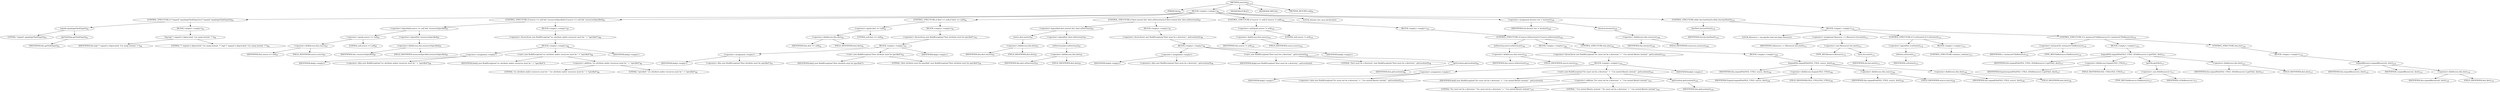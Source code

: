 digraph "execute" {  
"86" [label = <(METHOD,execute)<SUB>82</SUB>> ]
"4" [label = <(PARAM,this)<SUB>82</SUB>> ]
"87" [label = <(BLOCK,&lt;empty&gt;,&lt;empty&gt;)<SUB>82</SUB>> ]
"88" [label = <(CONTROL_STRUCTURE,if (&quot;expand&quot;.equals(getTaskType())),if (&quot;expand&quot;.equals(getTaskType())))<SUB>83</SUB>> ]
"89" [label = <(equals,equals(getTaskType()))<SUB>83</SUB>> ]
"90" [label = <(LITERAL,&quot;expand&quot;,equals(getTaskType()))<SUB>83</SUB>> ]
"91" [label = <(getTaskType,getTaskType())<SUB>83</SUB>> ]
"3" [label = <(IDENTIFIER,this,getTaskType())<SUB>83</SUB>> ]
"92" [label = <(BLOCK,&lt;empty&gt;,&lt;empty&gt;)<SUB>83</SUB>> ]
"93" [label = <(log,log(&quot;!! expand is deprecated. Use unzip instead. !!&quot;))<SUB>84</SUB>> ]
"5" [label = <(IDENTIFIER,this,log(&quot;!! expand is deprecated. Use unzip instead. !!&quot;))<SUB>84</SUB>> ]
"94" [label = <(LITERAL,&quot;!! expand is deprecated. Use unzip instead. !!&quot;,log(&quot;!! expand is deprecated. Use unzip instead. !!&quot;))<SUB>84</SUB>> ]
"95" [label = <(CONTROL_STRUCTURE,if (source == null &amp;&amp; !resourcesSpecified),if (source == null &amp;&amp; !resourcesSpecified))<SUB>87</SUB>> ]
"96" [label = <(&lt;operator&gt;.logicalAnd,source == null &amp;&amp; !resourcesSpecified)<SUB>87</SUB>> ]
"97" [label = <(&lt;operator&gt;.equals,source == null)<SUB>87</SUB>> ]
"98" [label = <(&lt;operator&gt;.fieldAccess,this.source)<SUB>87</SUB>> ]
"99" [label = <(IDENTIFIER,this,source == null)<SUB>87</SUB>> ]
"100" [label = <(FIELD_IDENTIFIER,source,source)<SUB>87</SUB>> ]
"101" [label = <(LITERAL,null,source == null)<SUB>87</SUB>> ]
"102" [label = <(&lt;operator&gt;.logicalNot,!resourcesSpecified)<SUB>87</SUB>> ]
"103" [label = <(&lt;operator&gt;.fieldAccess,this.resourcesSpecified)<SUB>87</SUB>> ]
"104" [label = <(IDENTIFIER,this,!resourcesSpecified)<SUB>87</SUB>> ]
"105" [label = <(FIELD_IDENTIFIER,resourcesSpecified,resourcesSpecified)<SUB>87</SUB>> ]
"106" [label = <(BLOCK,&lt;empty&gt;,&lt;empty&gt;)<SUB>87</SUB>> ]
"107" [label = <(&lt;operator&gt;.throw,throw new BuildException(&quot;src attribute and/or resources must be &quot; + &quot;specified&quot;);)<SUB>88</SUB>> ]
"108" [label = <(BLOCK,&lt;empty&gt;,&lt;empty&gt;)<SUB>88</SUB>> ]
"109" [label = <(&lt;operator&gt;.assignment,&lt;empty&gt;)> ]
"110" [label = <(IDENTIFIER,$obj2,&lt;empty&gt;)> ]
"111" [label = <(&lt;operator&gt;.alloc,new BuildException(&quot;src attribute and/or resources must be &quot; + &quot;specified&quot;))<SUB>88</SUB>> ]
"112" [label = <(&lt;init&gt;,new BuildException(&quot;src attribute and/or resources must be &quot; + &quot;specified&quot;))<SUB>88</SUB>> ]
"113" [label = <(IDENTIFIER,$obj2,new BuildException(&quot;src attribute and/or resources must be &quot; + &quot;specified&quot;))> ]
"114" [label = <(&lt;operator&gt;.addition,&quot;src attribute and/or resources must be &quot; + &quot;specified&quot;)<SUB>88</SUB>> ]
"115" [label = <(LITERAL,&quot;src attribute and/or resources must be &quot;,&quot;src attribute and/or resources must be &quot; + &quot;specified&quot;)<SUB>88</SUB>> ]
"116" [label = <(LITERAL,&quot;specified&quot;,&quot;src attribute and/or resources must be &quot; + &quot;specified&quot;)<SUB>89</SUB>> ]
"117" [label = <(IDENTIFIER,$obj2,&lt;empty&gt;)> ]
"118" [label = <(CONTROL_STRUCTURE,if (dest == null),if (dest == null))<SUB>92</SUB>> ]
"119" [label = <(&lt;operator&gt;.equals,dest == null)<SUB>92</SUB>> ]
"120" [label = <(&lt;operator&gt;.fieldAccess,this.dest)<SUB>92</SUB>> ]
"121" [label = <(IDENTIFIER,this,dest == null)<SUB>92</SUB>> ]
"122" [label = <(FIELD_IDENTIFIER,dest,dest)<SUB>92</SUB>> ]
"123" [label = <(LITERAL,null,dest == null)<SUB>92</SUB>> ]
"124" [label = <(BLOCK,&lt;empty&gt;,&lt;empty&gt;)<SUB>92</SUB>> ]
"125" [label = <(&lt;operator&gt;.throw,throw new BuildException(&quot;Dest attribute must be specified&quot;);)<SUB>93</SUB>> ]
"126" [label = <(BLOCK,&lt;empty&gt;,&lt;empty&gt;)<SUB>93</SUB>> ]
"127" [label = <(&lt;operator&gt;.assignment,&lt;empty&gt;)> ]
"128" [label = <(IDENTIFIER,$obj3,&lt;empty&gt;)> ]
"129" [label = <(&lt;operator&gt;.alloc,new BuildException(&quot;Dest attribute must be specified&quot;))<SUB>93</SUB>> ]
"130" [label = <(&lt;init&gt;,new BuildException(&quot;Dest attribute must be specified&quot;))<SUB>93</SUB>> ]
"131" [label = <(IDENTIFIER,$obj3,new BuildException(&quot;Dest attribute must be specified&quot;))> ]
"132" [label = <(LITERAL,&quot;Dest attribute must be specified&quot;,new BuildException(&quot;Dest attribute must be specified&quot;))<SUB>94</SUB>> ]
"133" [label = <(IDENTIFIER,$obj3,&lt;empty&gt;)> ]
"134" [label = <(CONTROL_STRUCTURE,if (dest.exists() &amp;&amp; !dest.isDirectory()),if (dest.exists() &amp;&amp; !dest.isDirectory()))<SUB>97</SUB>> ]
"135" [label = <(&lt;operator&gt;.logicalAnd,dest.exists() &amp;&amp; !dest.isDirectory())<SUB>97</SUB>> ]
"136" [label = <(exists,dest.exists())<SUB>97</SUB>> ]
"137" [label = <(&lt;operator&gt;.fieldAccess,this.dest)<SUB>97</SUB>> ]
"138" [label = <(IDENTIFIER,this,dest.exists())<SUB>97</SUB>> ]
"139" [label = <(FIELD_IDENTIFIER,dest,dest)<SUB>97</SUB>> ]
"140" [label = <(&lt;operator&gt;.logicalNot,!dest.isDirectory())<SUB>97</SUB>> ]
"141" [label = <(isDirectory,dest.isDirectory())<SUB>97</SUB>> ]
"142" [label = <(&lt;operator&gt;.fieldAccess,this.dest)<SUB>97</SUB>> ]
"143" [label = <(IDENTIFIER,this,dest.isDirectory())<SUB>97</SUB>> ]
"144" [label = <(FIELD_IDENTIFIER,dest,dest)<SUB>97</SUB>> ]
"145" [label = <(BLOCK,&lt;empty&gt;,&lt;empty&gt;)<SUB>97</SUB>> ]
"146" [label = <(&lt;operator&gt;.throw,throw new BuildException(&quot;Dest must be a directory.&quot;, getLocation());)<SUB>98</SUB>> ]
"147" [label = <(BLOCK,&lt;empty&gt;,&lt;empty&gt;)<SUB>98</SUB>> ]
"148" [label = <(&lt;operator&gt;.assignment,&lt;empty&gt;)> ]
"149" [label = <(IDENTIFIER,$obj4,&lt;empty&gt;)> ]
"150" [label = <(&lt;operator&gt;.alloc,new BuildException(&quot;Dest must be a directory.&quot;, getLocation()))<SUB>98</SUB>> ]
"151" [label = <(&lt;init&gt;,new BuildException(&quot;Dest must be a directory.&quot;, getLocation()))<SUB>98</SUB>> ]
"152" [label = <(IDENTIFIER,$obj4,new BuildException(&quot;Dest must be a directory.&quot;, getLocation()))> ]
"153" [label = <(LITERAL,&quot;Dest must be a directory.&quot;,new BuildException(&quot;Dest must be a directory.&quot;, getLocation()))<SUB>98</SUB>> ]
"154" [label = <(getLocation,getLocation())<SUB>98</SUB>> ]
"6" [label = <(IDENTIFIER,this,getLocation())<SUB>98</SUB>> ]
"155" [label = <(IDENTIFIER,$obj4,&lt;empty&gt;)> ]
"156" [label = <(CONTROL_STRUCTURE,if (source != null),if (source != null))<SUB>101</SUB>> ]
"157" [label = <(&lt;operator&gt;.notEquals,source != null)<SUB>101</SUB>> ]
"158" [label = <(&lt;operator&gt;.fieldAccess,this.source)<SUB>101</SUB>> ]
"159" [label = <(IDENTIFIER,this,source != null)<SUB>101</SUB>> ]
"160" [label = <(FIELD_IDENTIFIER,source,source)<SUB>101</SUB>> ]
"161" [label = <(LITERAL,null,source != null)<SUB>101</SUB>> ]
"162" [label = <(BLOCK,&lt;empty&gt;,&lt;empty&gt;)<SUB>101</SUB>> ]
"163" [label = <(CONTROL_STRUCTURE,if (source.isDirectory()),if (source.isDirectory()))<SUB>102</SUB>> ]
"164" [label = <(isDirectory,source.isDirectory())<SUB>102</SUB>> ]
"165" [label = <(&lt;operator&gt;.fieldAccess,this.source)<SUB>102</SUB>> ]
"166" [label = <(IDENTIFIER,this,source.isDirectory())<SUB>102</SUB>> ]
"167" [label = <(FIELD_IDENTIFIER,source,source)<SUB>102</SUB>> ]
"168" [label = <(BLOCK,&lt;empty&gt;,&lt;empty&gt;)<SUB>102</SUB>> ]
"169" [label = <(&lt;operator&gt;.throw,throw new BuildException(&quot;Src must not be a directory.&quot; + &quot; Use nested filesets instead.&quot;, getLocation());)<SUB>103</SUB>> ]
"170" [label = <(BLOCK,&lt;empty&gt;,&lt;empty&gt;)<SUB>103</SUB>> ]
"171" [label = <(&lt;operator&gt;.assignment,&lt;empty&gt;)> ]
"172" [label = <(IDENTIFIER,$obj5,&lt;empty&gt;)> ]
"173" [label = <(&lt;operator&gt;.alloc,new BuildException(&quot;Src must not be a directory.&quot; + &quot; Use nested filesets instead.&quot;, getLocation()))<SUB>103</SUB>> ]
"174" [label = <(&lt;init&gt;,new BuildException(&quot;Src must not be a directory.&quot; + &quot; Use nested filesets instead.&quot;, getLocation()))<SUB>103</SUB>> ]
"175" [label = <(IDENTIFIER,$obj5,new BuildException(&quot;Src must not be a directory.&quot; + &quot; Use nested filesets instead.&quot;, getLocation()))> ]
"176" [label = <(&lt;operator&gt;.addition,&quot;Src must not be a directory.&quot; + &quot; Use nested filesets instead.&quot;)<SUB>103</SUB>> ]
"177" [label = <(LITERAL,&quot;Src must not be a directory.&quot;,&quot;Src must not be a directory.&quot; + &quot; Use nested filesets instead.&quot;)<SUB>103</SUB>> ]
"178" [label = <(LITERAL,&quot; Use nested filesets instead.&quot;,&quot;Src must not be a directory.&quot; + &quot; Use nested filesets instead.&quot;)<SUB>104</SUB>> ]
"179" [label = <(getLocation,getLocation())<SUB>104</SUB>> ]
"7" [label = <(IDENTIFIER,this,getLocation())<SUB>104</SUB>> ]
"180" [label = <(IDENTIFIER,$obj5,&lt;empty&gt;)> ]
"181" [label = <(CONTROL_STRUCTURE,else,else)<SUB>105</SUB>> ]
"182" [label = <(BLOCK,&lt;empty&gt;,&lt;empty&gt;)<SUB>105</SUB>> ]
"183" [label = <(expandFile,expandFile(FILE_UTILS, source, dest))<SUB>106</SUB>> ]
"8" [label = <(IDENTIFIER,this,expandFile(FILE_UTILS, source, dest))<SUB>106</SUB>> ]
"184" [label = <(&lt;operator&gt;.fieldAccess,Expand.FILE_UTILS)<SUB>106</SUB>> ]
"185" [label = <(IDENTIFIER,Expand,expandFile(FILE_UTILS, source, dest))<SUB>106</SUB>> ]
"186" [label = <(FIELD_IDENTIFIER,FILE_UTILS,FILE_UTILS)<SUB>106</SUB>> ]
"187" [label = <(&lt;operator&gt;.fieldAccess,this.source)<SUB>106</SUB>> ]
"188" [label = <(IDENTIFIER,this,expandFile(FILE_UTILS, source, dest))<SUB>106</SUB>> ]
"189" [label = <(FIELD_IDENTIFIER,source,source)<SUB>106</SUB>> ]
"190" [label = <(&lt;operator&gt;.fieldAccess,this.dest)<SUB>106</SUB>> ]
"191" [label = <(IDENTIFIER,this,expandFile(FILE_UTILS, source, dest))<SUB>106</SUB>> ]
"192" [label = <(FIELD_IDENTIFIER,dest,dest)<SUB>106</SUB>> ]
"193" [label = <(LOCAL,Iterator iter: java.util.Iterator)> ]
"194" [label = <(&lt;operator&gt;.assignment,Iterator iter = iterator())<SUB>109</SUB>> ]
"195" [label = <(IDENTIFIER,iter,Iterator iter = iterator())<SUB>109</SUB>> ]
"196" [label = <(iterator,iterator())<SUB>109</SUB>> ]
"197" [label = <(&lt;operator&gt;.fieldAccess,this.resources)<SUB>109</SUB>> ]
"198" [label = <(IDENTIFIER,this,iterator())<SUB>109</SUB>> ]
"199" [label = <(FIELD_IDENTIFIER,resources,resources)<SUB>109</SUB>> ]
"200" [label = <(CONTROL_STRUCTURE,while (iter.hasNext()),while (iter.hasNext()))<SUB>110</SUB>> ]
"201" [label = <(hasNext,iter.hasNext())<SUB>110</SUB>> ]
"202" [label = <(IDENTIFIER,iter,iter.hasNext())<SUB>110</SUB>> ]
"203" [label = <(BLOCK,&lt;empty&gt;,&lt;empty&gt;)<SUB>110</SUB>> ]
"204" [label = <(LOCAL,Resource r: org.apache.tools.ant.types.Resource)> ]
"205" [label = <(&lt;operator&gt;.assignment,Resource r = (Resource) iter.next())<SUB>111</SUB>> ]
"206" [label = <(IDENTIFIER,r,Resource r = (Resource) iter.next())<SUB>111</SUB>> ]
"207" [label = <(&lt;operator&gt;.cast,(Resource) iter.next())<SUB>111</SUB>> ]
"208" [label = <(TYPE_REF,Resource,Resource)<SUB>111</SUB>> ]
"209" [label = <(next,iter.next())<SUB>111</SUB>> ]
"210" [label = <(IDENTIFIER,iter,iter.next())<SUB>111</SUB>> ]
"211" [label = <(CONTROL_STRUCTURE,if (!r.isExists()),if (!r.isExists()))<SUB>112</SUB>> ]
"212" [label = <(&lt;operator&gt;.logicalNot,!r.isExists())<SUB>112</SUB>> ]
"213" [label = <(isExists,isExists())<SUB>112</SUB>> ]
"214" [label = <(IDENTIFIER,r,isExists())<SUB>112</SUB>> ]
"215" [label = <(BLOCK,&lt;empty&gt;,&lt;empty&gt;)<SUB>112</SUB>> ]
"216" [label = <(CONTROL_STRUCTURE,continue;,continue;)<SUB>113</SUB>> ]
"217" [label = <(CONTROL_STRUCTURE,if (r instanceof FileResource),if (r instanceof FileResource))<SUB>116</SUB>> ]
"218" [label = <(&lt;operator&gt;.instanceOf,r instanceof FileResource)<SUB>116</SUB>> ]
"219" [label = <(IDENTIFIER,r,r instanceof FileResource)<SUB>116</SUB>> ]
"220" [label = <(TYPE_REF,FileResource,FileResource)<SUB>116</SUB>> ]
"221" [label = <(BLOCK,&lt;empty&gt;,&lt;empty&gt;)<SUB>116</SUB>> ]
"222" [label = <(expandFile,expandFile(FILE_UTILS, ((FileResource) r).getFile(), dest))<SUB>117</SUB>> ]
"9" [label = <(IDENTIFIER,this,expandFile(FILE_UTILS, ((FileResource) r).getFile(), dest))<SUB>117</SUB>> ]
"223" [label = <(&lt;operator&gt;.fieldAccess,Expand.FILE_UTILS)<SUB>117</SUB>> ]
"224" [label = <(IDENTIFIER,Expand,expandFile(FILE_UTILS, ((FileResource) r).getFile(), dest))<SUB>117</SUB>> ]
"225" [label = <(FIELD_IDENTIFIER,FILE_UTILS,FILE_UTILS)<SUB>117</SUB>> ]
"226" [label = <(getFile,getFile())<SUB>117</SUB>> ]
"227" [label = <(&lt;operator&gt;.cast,(FileResource) r)<SUB>117</SUB>> ]
"228" [label = <(TYPE_REF,FileResource,FileResource)<SUB>117</SUB>> ]
"229" [label = <(IDENTIFIER,r,(FileResource) r)<SUB>117</SUB>> ]
"230" [label = <(&lt;operator&gt;.fieldAccess,this.dest)<SUB>117</SUB>> ]
"231" [label = <(IDENTIFIER,this,expandFile(FILE_UTILS, ((FileResource) r).getFile(), dest))<SUB>117</SUB>> ]
"232" [label = <(FIELD_IDENTIFIER,dest,dest)<SUB>117</SUB>> ]
"233" [label = <(CONTROL_STRUCTURE,else,else)<SUB>118</SUB>> ]
"234" [label = <(BLOCK,&lt;empty&gt;,&lt;empty&gt;)<SUB>118</SUB>> ]
"235" [label = <(expandResource,expandResource(r, dest))<SUB>119</SUB>> ]
"10" [label = <(IDENTIFIER,this,expandResource(r, dest))<SUB>119</SUB>> ]
"236" [label = <(IDENTIFIER,r,expandResource(r, dest))<SUB>119</SUB>> ]
"237" [label = <(&lt;operator&gt;.fieldAccess,this.dest)<SUB>119</SUB>> ]
"238" [label = <(IDENTIFIER,this,expandResource(r, dest))<SUB>119</SUB>> ]
"239" [label = <(FIELD_IDENTIFIER,dest,dest)<SUB>119</SUB>> ]
"240" [label = <(MODIFIER,PUBLIC)> ]
"241" [label = <(MODIFIER,VIRTUAL)> ]
"242" [label = <(METHOD_RETURN,void)<SUB>82</SUB>> ]
  "86" -> "4" 
  "86" -> "87" 
  "86" -> "240" 
  "86" -> "241" 
  "86" -> "242" 
  "87" -> "88" 
  "87" -> "95" 
  "87" -> "118" 
  "87" -> "134" 
  "87" -> "156" 
  "87" -> "193" 
  "87" -> "194" 
  "87" -> "200" 
  "88" -> "89" 
  "88" -> "92" 
  "89" -> "90" 
  "89" -> "91" 
  "91" -> "3" 
  "92" -> "93" 
  "93" -> "5" 
  "93" -> "94" 
  "95" -> "96" 
  "95" -> "106" 
  "96" -> "97" 
  "96" -> "102" 
  "97" -> "98" 
  "97" -> "101" 
  "98" -> "99" 
  "98" -> "100" 
  "102" -> "103" 
  "103" -> "104" 
  "103" -> "105" 
  "106" -> "107" 
  "107" -> "108" 
  "108" -> "109" 
  "108" -> "112" 
  "108" -> "117" 
  "109" -> "110" 
  "109" -> "111" 
  "112" -> "113" 
  "112" -> "114" 
  "114" -> "115" 
  "114" -> "116" 
  "118" -> "119" 
  "118" -> "124" 
  "119" -> "120" 
  "119" -> "123" 
  "120" -> "121" 
  "120" -> "122" 
  "124" -> "125" 
  "125" -> "126" 
  "126" -> "127" 
  "126" -> "130" 
  "126" -> "133" 
  "127" -> "128" 
  "127" -> "129" 
  "130" -> "131" 
  "130" -> "132" 
  "134" -> "135" 
  "134" -> "145" 
  "135" -> "136" 
  "135" -> "140" 
  "136" -> "137" 
  "137" -> "138" 
  "137" -> "139" 
  "140" -> "141" 
  "141" -> "142" 
  "142" -> "143" 
  "142" -> "144" 
  "145" -> "146" 
  "146" -> "147" 
  "147" -> "148" 
  "147" -> "151" 
  "147" -> "155" 
  "148" -> "149" 
  "148" -> "150" 
  "151" -> "152" 
  "151" -> "153" 
  "151" -> "154" 
  "154" -> "6" 
  "156" -> "157" 
  "156" -> "162" 
  "157" -> "158" 
  "157" -> "161" 
  "158" -> "159" 
  "158" -> "160" 
  "162" -> "163" 
  "163" -> "164" 
  "163" -> "168" 
  "163" -> "181" 
  "164" -> "165" 
  "165" -> "166" 
  "165" -> "167" 
  "168" -> "169" 
  "169" -> "170" 
  "170" -> "171" 
  "170" -> "174" 
  "170" -> "180" 
  "171" -> "172" 
  "171" -> "173" 
  "174" -> "175" 
  "174" -> "176" 
  "174" -> "179" 
  "176" -> "177" 
  "176" -> "178" 
  "179" -> "7" 
  "181" -> "182" 
  "182" -> "183" 
  "183" -> "8" 
  "183" -> "184" 
  "183" -> "187" 
  "183" -> "190" 
  "184" -> "185" 
  "184" -> "186" 
  "187" -> "188" 
  "187" -> "189" 
  "190" -> "191" 
  "190" -> "192" 
  "194" -> "195" 
  "194" -> "196" 
  "196" -> "197" 
  "197" -> "198" 
  "197" -> "199" 
  "200" -> "201" 
  "200" -> "203" 
  "201" -> "202" 
  "203" -> "204" 
  "203" -> "205" 
  "203" -> "211" 
  "203" -> "217" 
  "205" -> "206" 
  "205" -> "207" 
  "207" -> "208" 
  "207" -> "209" 
  "209" -> "210" 
  "211" -> "212" 
  "211" -> "215" 
  "212" -> "213" 
  "213" -> "214" 
  "215" -> "216" 
  "217" -> "218" 
  "217" -> "221" 
  "217" -> "233" 
  "218" -> "219" 
  "218" -> "220" 
  "221" -> "222" 
  "222" -> "9" 
  "222" -> "223" 
  "222" -> "226" 
  "222" -> "230" 
  "223" -> "224" 
  "223" -> "225" 
  "226" -> "227" 
  "227" -> "228" 
  "227" -> "229" 
  "230" -> "231" 
  "230" -> "232" 
  "233" -> "234" 
  "234" -> "235" 
  "235" -> "10" 
  "235" -> "236" 
  "235" -> "237" 
  "237" -> "238" 
  "237" -> "239" 
}
